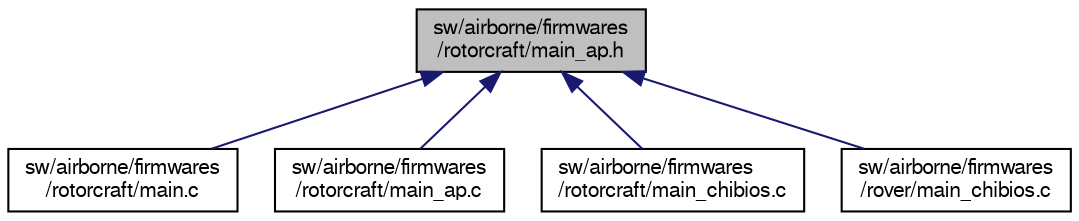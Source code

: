 digraph "sw/airborne/firmwares/rotorcraft/main_ap.h"
{
  edge [fontname="FreeSans",fontsize="10",labelfontname="FreeSans",labelfontsize="10"];
  node [fontname="FreeSans",fontsize="10",shape=record];
  Node1 [label="sw/airborne/firmwares\l/rotorcraft/main_ap.h",height=0.2,width=0.4,color="black", fillcolor="grey75", style="filled", fontcolor="black"];
  Node1 -> Node2 [dir="back",color="midnightblue",fontsize="10",style="solid",fontname="FreeSans"];
  Node2 [label="sw/airborne/firmwares\l/rotorcraft/main.c",height=0.2,width=0.4,color="black", fillcolor="white", style="filled",URL="$rotorcraft_2main_8c.html",tooltip="Program main function AP + FBW on single MCU AP or FBW on dual MCU None on SITL. "];
  Node1 -> Node3 [dir="back",color="midnightblue",fontsize="10",style="solid",fontname="FreeSans"];
  Node3 [label="sw/airborne/firmwares\l/rotorcraft/main_ap.c",height=0.2,width=0.4,color="black", fillcolor="white", style="filled",URL="$rotorcraft_2main__ap_8c.html",tooltip="Rotorcraft main loop. "];
  Node1 -> Node4 [dir="back",color="midnightblue",fontsize="10",style="solid",fontname="FreeSans"];
  Node4 [label="sw/airborne/firmwares\l/rotorcraft/main_chibios.c",height=0.2,width=0.4,color="black", fillcolor="white", style="filled",URL="$rotorcraft_2main__chibios_8c.html"];
  Node1 -> Node5 [dir="back",color="midnightblue",fontsize="10",style="solid",fontname="FreeSans"];
  Node5 [label="sw/airborne/firmwares\l/rover/main_chibios.c",height=0.2,width=0.4,color="black", fillcolor="white", style="filled",URL="$rover_2main__chibios_8c.html"];
}
